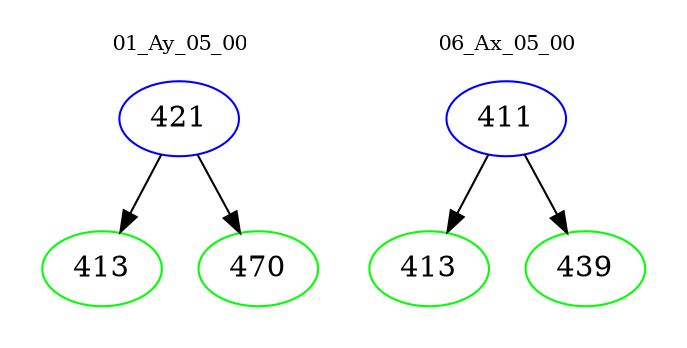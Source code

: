 digraph{
subgraph cluster_0 {
color = white
label = "01_Ay_05_00";
fontsize=10;
T0_421 [label="421", color="blue"]
T0_421 -> T0_413 [color="black"]
T0_413 [label="413", color="green"]
T0_421 -> T0_470 [color="black"]
T0_470 [label="470", color="green"]
}
subgraph cluster_1 {
color = white
label = "06_Ax_05_00";
fontsize=10;
T1_411 [label="411", color="blue"]
T1_411 -> T1_413 [color="black"]
T1_413 [label="413", color="green"]
T1_411 -> T1_439 [color="black"]
T1_439 [label="439", color="green"]
}
}
